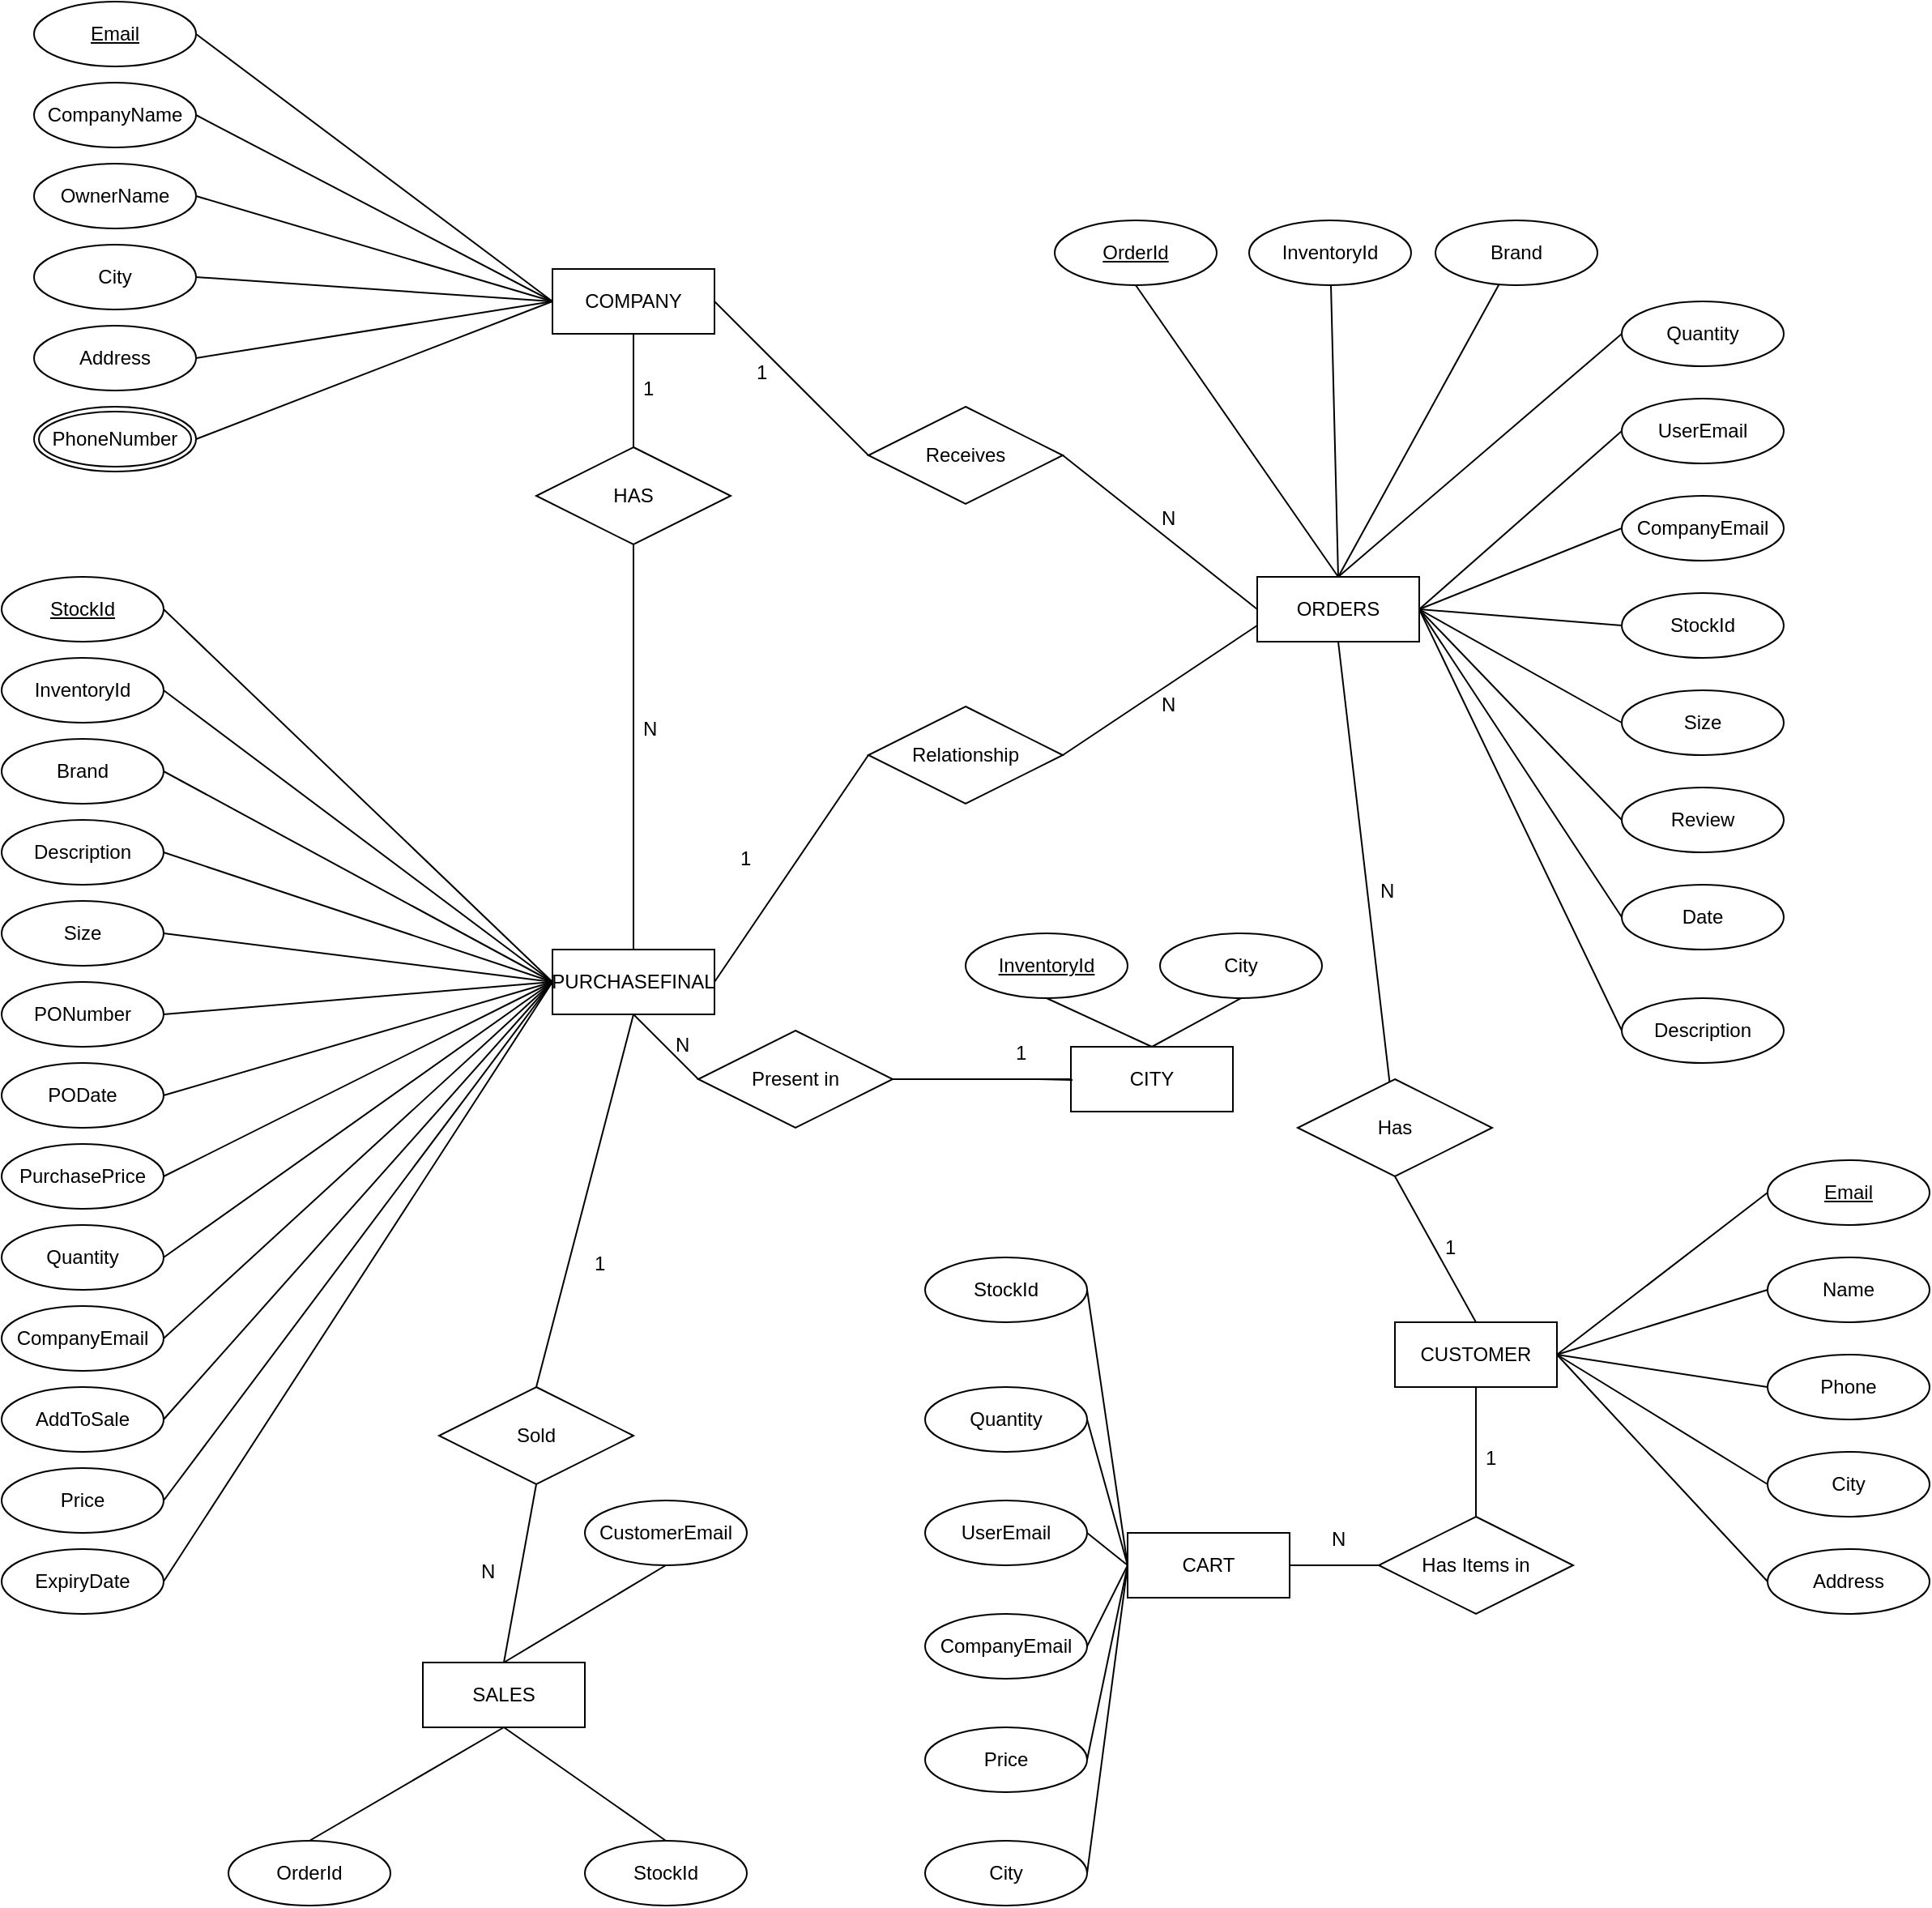 <mxfile version="24.0.4" type="device">
  <diagram name="Page-1" id="ryp8BflY-w7MsqytEIaU">
    <mxGraphModel dx="2350" dy="1896" grid="1" gridSize="10" guides="1" tooltips="1" connect="1" arrows="1" fold="1" page="1" pageScale="1" pageWidth="850" pageHeight="1100" math="0" shadow="0">
      <root>
        <mxCell id="0" />
        <mxCell id="1" parent="0" />
        <mxCell id="MZ6HeKEHGnEuSniUIxTN-181" style="rounded=0;orthogonalLoop=1;jettySize=auto;html=1;exitX=0;exitY=0.5;exitDx=0;exitDy=0;entryX=1;entryY=0.5;entryDx=0;entryDy=0;endArrow=none;endFill=0;" edge="1" parent="1" source="MZ6HeKEHGnEuSniUIxTN-9" target="MZ6HeKEHGnEuSniUIxTN-175">
          <mxGeometry relative="1" as="geometry" />
        </mxCell>
        <mxCell id="MZ6HeKEHGnEuSniUIxTN-182" style="rounded=0;orthogonalLoop=1;jettySize=auto;html=1;exitX=0;exitY=0.5;exitDx=0;exitDy=0;entryX=1;entryY=0.5;entryDx=0;entryDy=0;endArrow=none;endFill=0;" edge="1" parent="1" source="MZ6HeKEHGnEuSniUIxTN-9" target="MZ6HeKEHGnEuSniUIxTN-180">
          <mxGeometry relative="1" as="geometry" />
        </mxCell>
        <mxCell id="MZ6HeKEHGnEuSniUIxTN-183" style="rounded=0;orthogonalLoop=1;jettySize=auto;html=1;exitX=0;exitY=0.5;exitDx=0;exitDy=0;entryX=1;entryY=0.5;entryDx=0;entryDy=0;endArrow=none;endFill=0;" edge="1" parent="1" source="MZ6HeKEHGnEuSniUIxTN-9" target="MZ6HeKEHGnEuSniUIxTN-179">
          <mxGeometry relative="1" as="geometry" />
        </mxCell>
        <mxCell id="MZ6HeKEHGnEuSniUIxTN-184" style="rounded=0;orthogonalLoop=1;jettySize=auto;html=1;exitX=0;exitY=0.5;exitDx=0;exitDy=0;entryX=1;entryY=0.5;entryDx=0;entryDy=0;endArrow=none;endFill=0;" edge="1" parent="1" source="MZ6HeKEHGnEuSniUIxTN-9" target="MZ6HeKEHGnEuSniUIxTN-176">
          <mxGeometry relative="1" as="geometry" />
        </mxCell>
        <mxCell id="MZ6HeKEHGnEuSniUIxTN-185" style="rounded=0;orthogonalLoop=1;jettySize=auto;html=1;exitX=0;exitY=0.5;exitDx=0;exitDy=0;entryX=1;entryY=0.5;entryDx=0;entryDy=0;endArrow=none;endFill=0;" edge="1" parent="1" source="MZ6HeKEHGnEuSniUIxTN-9" target="MZ6HeKEHGnEuSniUIxTN-178">
          <mxGeometry relative="1" as="geometry" />
        </mxCell>
        <mxCell id="MZ6HeKEHGnEuSniUIxTN-186" style="rounded=0;orthogonalLoop=1;jettySize=auto;html=1;exitX=0;exitY=0.5;exitDx=0;exitDy=0;entryX=1;entryY=0.5;entryDx=0;entryDy=0;endArrow=none;endFill=0;" edge="1" parent="1" source="MZ6HeKEHGnEuSniUIxTN-9" target="MZ6HeKEHGnEuSniUIxTN-177">
          <mxGeometry relative="1" as="geometry" />
        </mxCell>
        <mxCell id="MZ6HeKEHGnEuSniUIxTN-9" value="CART" style="whiteSpace=wrap;html=1;align=center;" vertex="1" parent="1">
          <mxGeometry x="465" y="630" width="100" height="40" as="geometry" />
        </mxCell>
        <mxCell id="MZ6HeKEHGnEuSniUIxTN-93" style="rounded=0;orthogonalLoop=1;jettySize=auto;html=1;exitX=0.5;exitY=0;exitDx=0;exitDy=0;endArrow=none;endFill=0;" edge="1" parent="1" source="MZ6HeKEHGnEuSniUIxTN-10" target="MZ6HeKEHGnEuSniUIxTN-89">
          <mxGeometry relative="1" as="geometry" />
        </mxCell>
        <mxCell id="MZ6HeKEHGnEuSniUIxTN-94" style="rounded=0;orthogonalLoop=1;jettySize=auto;html=1;exitX=0.5;exitY=0;exitDx=0;exitDy=0;entryX=0;entryY=0.5;entryDx=0;entryDy=0;endArrow=none;endFill=0;" edge="1" parent="1" source="MZ6HeKEHGnEuSniUIxTN-10" target="MZ6HeKEHGnEuSniUIxTN-82">
          <mxGeometry relative="1" as="geometry" />
        </mxCell>
        <mxCell id="MZ6HeKEHGnEuSniUIxTN-96" style="rounded=0;orthogonalLoop=1;jettySize=auto;html=1;exitX=1;exitY=0.5;exitDx=0;exitDy=0;entryX=0;entryY=0.5;entryDx=0;entryDy=0;endArrow=none;endFill=0;" edge="1" parent="1" source="MZ6HeKEHGnEuSniUIxTN-10" target="MZ6HeKEHGnEuSniUIxTN-88">
          <mxGeometry relative="1" as="geometry" />
        </mxCell>
        <mxCell id="MZ6HeKEHGnEuSniUIxTN-97" style="rounded=0;orthogonalLoop=1;jettySize=auto;html=1;exitX=1;exitY=0.5;exitDx=0;exitDy=0;entryX=0;entryY=0.5;entryDx=0;entryDy=0;endArrow=none;endFill=0;" edge="1" parent="1" source="MZ6HeKEHGnEuSniUIxTN-10" target="MZ6HeKEHGnEuSniUIxTN-81">
          <mxGeometry relative="1" as="geometry" />
        </mxCell>
        <mxCell id="MZ6HeKEHGnEuSniUIxTN-98" style="rounded=0;orthogonalLoop=1;jettySize=auto;html=1;exitX=1;exitY=0.5;exitDx=0;exitDy=0;entryX=0;entryY=0.5;entryDx=0;entryDy=0;endArrow=none;endFill=0;" edge="1" parent="1" source="MZ6HeKEHGnEuSniUIxTN-10" target="MZ6HeKEHGnEuSniUIxTN-83">
          <mxGeometry relative="1" as="geometry" />
        </mxCell>
        <mxCell id="MZ6HeKEHGnEuSniUIxTN-99" style="rounded=0;orthogonalLoop=1;jettySize=auto;html=1;exitX=1;exitY=0.5;exitDx=0;exitDy=0;entryX=0;entryY=0.5;entryDx=0;entryDy=0;endArrow=none;endFill=0;" edge="1" parent="1" source="MZ6HeKEHGnEuSniUIxTN-10" target="MZ6HeKEHGnEuSniUIxTN-87">
          <mxGeometry relative="1" as="geometry" />
        </mxCell>
        <mxCell id="MZ6HeKEHGnEuSniUIxTN-100" style="rounded=0;orthogonalLoop=1;jettySize=auto;html=1;exitX=1;exitY=0.5;exitDx=0;exitDy=0;entryX=0;entryY=0.5;entryDx=0;entryDy=0;endArrow=none;endFill=0;" edge="1" parent="1" source="MZ6HeKEHGnEuSniUIxTN-10" target="MZ6HeKEHGnEuSniUIxTN-80">
          <mxGeometry relative="1" as="geometry" />
        </mxCell>
        <mxCell id="MZ6HeKEHGnEuSniUIxTN-101" style="rounded=0;orthogonalLoop=1;jettySize=auto;html=1;exitX=1;exitY=0.5;exitDx=0;exitDy=0;entryX=0;entryY=0.5;entryDx=0;entryDy=0;endArrow=none;endFill=0;" edge="1" parent="1" source="MZ6HeKEHGnEuSniUIxTN-10" target="MZ6HeKEHGnEuSniUIxTN-79">
          <mxGeometry relative="1" as="geometry" />
        </mxCell>
        <mxCell id="MZ6HeKEHGnEuSniUIxTN-102" style="rounded=0;orthogonalLoop=1;jettySize=auto;html=1;exitX=1;exitY=0.5;exitDx=0;exitDy=0;entryX=0;entryY=0.5;entryDx=0;entryDy=0;endArrow=none;endFill=0;" edge="1" parent="1" source="MZ6HeKEHGnEuSniUIxTN-10" target="MZ6HeKEHGnEuSniUIxTN-84">
          <mxGeometry relative="1" as="geometry" />
        </mxCell>
        <mxCell id="MZ6HeKEHGnEuSniUIxTN-118" style="rounded=0;orthogonalLoop=1;jettySize=auto;html=1;exitX=0.5;exitY=1;exitDx=0;exitDy=0;endArrow=none;endFill=0;" edge="1" parent="1" source="MZ6HeKEHGnEuSniUIxTN-10" target="MZ6HeKEHGnEuSniUIxTN-117">
          <mxGeometry relative="1" as="geometry" />
        </mxCell>
        <mxCell id="MZ6HeKEHGnEuSniUIxTN-10" value="ORDERS" style="whiteSpace=wrap;html=1;align=center;" vertex="1" parent="1">
          <mxGeometry x="545" y="40" width="100" height="40" as="geometry" />
        </mxCell>
        <mxCell id="MZ6HeKEHGnEuSniUIxTN-157" style="rounded=0;orthogonalLoop=1;jettySize=auto;html=1;exitX=0.5;exitY=0;exitDx=0;exitDy=0;entryX=0.5;entryY=1;entryDx=0;entryDy=0;endArrow=none;endFill=0;" edge="1" parent="1" source="MZ6HeKEHGnEuSniUIxTN-11" target="MZ6HeKEHGnEuSniUIxTN-146">
          <mxGeometry relative="1" as="geometry" />
        </mxCell>
        <mxCell id="MZ6HeKEHGnEuSniUIxTN-161" style="rounded=0;orthogonalLoop=1;jettySize=auto;html=1;entryX=0.5;entryY=0;entryDx=0;entryDy=0;endArrow=none;endFill=0;exitX=0.5;exitY=1;exitDx=0;exitDy=0;" edge="1" parent="1" source="MZ6HeKEHGnEuSniUIxTN-11" target="MZ6HeKEHGnEuSniUIxTN-139">
          <mxGeometry relative="1" as="geometry">
            <mxPoint x="100" y="750" as="sourcePoint" />
          </mxGeometry>
        </mxCell>
        <mxCell id="MZ6HeKEHGnEuSniUIxTN-166" style="rounded=0;orthogonalLoop=1;jettySize=auto;html=1;exitX=0.5;exitY=1;exitDx=0;exitDy=0;entryX=0.5;entryY=0;entryDx=0;entryDy=0;endArrow=none;endFill=0;" edge="1" parent="1" source="MZ6HeKEHGnEuSniUIxTN-11" target="MZ6HeKEHGnEuSniUIxTN-149">
          <mxGeometry relative="1" as="geometry" />
        </mxCell>
        <mxCell id="MZ6HeKEHGnEuSniUIxTN-11" value="SALES" style="whiteSpace=wrap;html=1;align=center;" vertex="1" parent="1">
          <mxGeometry x="30" y="710" width="100" height="40" as="geometry" />
        </mxCell>
        <mxCell id="MZ6HeKEHGnEuSniUIxTN-53" style="rounded=0;orthogonalLoop=1;jettySize=auto;html=1;exitX=0;exitY=0.5;exitDx=0;exitDy=0;entryX=1;entryY=0.5;entryDx=0;entryDy=0;endArrow=none;endFill=0;" edge="1" parent="1" source="MZ6HeKEHGnEuSniUIxTN-12" target="MZ6HeKEHGnEuSniUIxTN-51">
          <mxGeometry relative="1" as="geometry" />
        </mxCell>
        <mxCell id="MZ6HeKEHGnEuSniUIxTN-54" style="rounded=0;orthogonalLoop=1;jettySize=auto;html=1;exitX=0;exitY=0.5;exitDx=0;exitDy=0;entryX=1;entryY=0.5;entryDx=0;entryDy=0;endArrow=none;endFill=0;" edge="1" parent="1" source="MZ6HeKEHGnEuSniUIxTN-12" target="MZ6HeKEHGnEuSniUIxTN-45">
          <mxGeometry relative="1" as="geometry" />
        </mxCell>
        <mxCell id="MZ6HeKEHGnEuSniUIxTN-55" style="rounded=0;orthogonalLoop=1;jettySize=auto;html=1;exitX=0;exitY=0.5;exitDx=0;exitDy=0;entryX=1;entryY=0.5;entryDx=0;entryDy=0;endArrow=none;endFill=0;" edge="1" parent="1" source="MZ6HeKEHGnEuSniUIxTN-12" target="MZ6HeKEHGnEuSniUIxTN-41">
          <mxGeometry relative="1" as="geometry" />
        </mxCell>
        <mxCell id="MZ6HeKEHGnEuSniUIxTN-56" style="rounded=0;orthogonalLoop=1;jettySize=auto;html=1;exitX=0;exitY=0.5;exitDx=0;exitDy=0;entryX=1;entryY=0.5;entryDx=0;entryDy=0;endArrow=none;endFill=0;" edge="1" parent="1" source="MZ6HeKEHGnEuSniUIxTN-12" target="MZ6HeKEHGnEuSniUIxTN-39">
          <mxGeometry relative="1" as="geometry" />
        </mxCell>
        <mxCell id="MZ6HeKEHGnEuSniUIxTN-57" style="rounded=0;orthogonalLoop=1;jettySize=auto;html=1;exitX=0;exitY=0.5;exitDx=0;exitDy=0;entryX=1;entryY=0.5;entryDx=0;entryDy=0;endArrow=none;endFill=0;" edge="1" parent="1" source="MZ6HeKEHGnEuSniUIxTN-12" target="MZ6HeKEHGnEuSniUIxTN-40">
          <mxGeometry relative="1" as="geometry" />
        </mxCell>
        <mxCell id="MZ6HeKEHGnEuSniUIxTN-58" style="rounded=0;orthogonalLoop=1;jettySize=auto;html=1;exitX=0;exitY=0.5;exitDx=0;exitDy=0;entryX=1;entryY=0.5;entryDx=0;entryDy=0;endArrow=none;endFill=0;" edge="1" parent="1" source="MZ6HeKEHGnEuSniUIxTN-12" target="MZ6HeKEHGnEuSniUIxTN-42">
          <mxGeometry relative="1" as="geometry" />
        </mxCell>
        <mxCell id="MZ6HeKEHGnEuSniUIxTN-59" style="rounded=0;orthogonalLoop=1;jettySize=auto;html=1;exitX=0;exitY=0.5;exitDx=0;exitDy=0;entryX=1;entryY=0.5;entryDx=0;entryDy=0;endArrow=none;endFill=0;" edge="1" parent="1" source="MZ6HeKEHGnEuSniUIxTN-12" target="MZ6HeKEHGnEuSniUIxTN-43">
          <mxGeometry relative="1" as="geometry" />
        </mxCell>
        <mxCell id="MZ6HeKEHGnEuSniUIxTN-60" style="rounded=0;orthogonalLoop=1;jettySize=auto;html=1;exitX=0;exitY=0.5;exitDx=0;exitDy=0;entryX=1;entryY=0.5;entryDx=0;entryDy=0;endArrow=none;endFill=0;" edge="1" parent="1" source="MZ6HeKEHGnEuSniUIxTN-12" target="MZ6HeKEHGnEuSniUIxTN-47">
          <mxGeometry relative="1" as="geometry" />
        </mxCell>
        <mxCell id="MZ6HeKEHGnEuSniUIxTN-61" style="rounded=0;orthogonalLoop=1;jettySize=auto;html=1;exitX=0;exitY=0.5;exitDx=0;exitDy=0;entryX=1;entryY=0.5;entryDx=0;entryDy=0;endArrow=none;endFill=0;" edge="1" parent="1" source="MZ6HeKEHGnEuSniUIxTN-12" target="MZ6HeKEHGnEuSniUIxTN-46">
          <mxGeometry relative="1" as="geometry" />
        </mxCell>
        <mxCell id="MZ6HeKEHGnEuSniUIxTN-62" style="rounded=0;orthogonalLoop=1;jettySize=auto;html=1;exitX=0;exitY=0.5;exitDx=0;exitDy=0;entryX=1;entryY=0.5;entryDx=0;entryDy=0;endArrow=none;endFill=0;" edge="1" parent="1" source="MZ6HeKEHGnEuSniUIxTN-12" target="MZ6HeKEHGnEuSniUIxTN-44">
          <mxGeometry relative="1" as="geometry" />
        </mxCell>
        <mxCell id="MZ6HeKEHGnEuSniUIxTN-63" style="rounded=0;orthogonalLoop=1;jettySize=auto;html=1;exitX=0;exitY=0.5;exitDx=0;exitDy=0;entryX=1;entryY=0.5;entryDx=0;entryDy=0;endArrow=none;endFill=0;" edge="1" parent="1" source="MZ6HeKEHGnEuSniUIxTN-12" target="MZ6HeKEHGnEuSniUIxTN-49">
          <mxGeometry relative="1" as="geometry" />
        </mxCell>
        <mxCell id="MZ6HeKEHGnEuSniUIxTN-64" style="rounded=0;orthogonalLoop=1;jettySize=auto;html=1;exitX=0;exitY=0.5;exitDx=0;exitDy=0;entryX=1;entryY=0.5;entryDx=0;entryDy=0;endArrow=none;endFill=0;" edge="1" parent="1" source="MZ6HeKEHGnEuSniUIxTN-12" target="MZ6HeKEHGnEuSniUIxTN-48">
          <mxGeometry relative="1" as="geometry" />
        </mxCell>
        <mxCell id="MZ6HeKEHGnEuSniUIxTN-75" style="rounded=0;orthogonalLoop=1;jettySize=auto;html=1;exitX=1;exitY=0.5;exitDx=0;exitDy=0;entryX=0;entryY=0.5;entryDx=0;entryDy=0;endArrow=none;endFill=0;" edge="1" parent="1" source="MZ6HeKEHGnEuSniUIxTN-12" target="MZ6HeKEHGnEuSniUIxTN-74">
          <mxGeometry relative="1" as="geometry">
            <mxPoint x="245" y="150.0" as="targetPoint" />
          </mxGeometry>
        </mxCell>
        <mxCell id="MZ6HeKEHGnEuSniUIxTN-112" style="rounded=0;orthogonalLoop=1;jettySize=auto;html=1;exitX=0.5;exitY=1;exitDx=0;exitDy=0;entryX=0;entryY=0.5;entryDx=0;entryDy=0;endArrow=none;endFill=0;" edge="1" parent="1" source="MZ6HeKEHGnEuSniUIxTN-12" target="MZ6HeKEHGnEuSniUIxTN-111">
          <mxGeometry relative="1" as="geometry" />
        </mxCell>
        <mxCell id="MZ6HeKEHGnEuSniUIxTN-136" style="rounded=0;orthogonalLoop=1;jettySize=auto;html=1;exitX=0.5;exitY=1;exitDx=0;exitDy=0;entryX=0.5;entryY=0;entryDx=0;entryDy=0;endArrow=none;endFill=0;" edge="1" parent="1" source="MZ6HeKEHGnEuSniUIxTN-12">
          <mxGeometry relative="1" as="geometry">
            <mxPoint x="100" y="540" as="targetPoint" />
          </mxGeometry>
        </mxCell>
        <mxCell id="MZ6HeKEHGnEuSniUIxTN-12" value="PURCHASEFINAL" style="whiteSpace=wrap;html=1;align=center;" vertex="1" parent="1">
          <mxGeometry x="110" y="270" width="100" height="40" as="geometry" />
        </mxCell>
        <mxCell id="MZ6HeKEHGnEuSniUIxTN-109" style="rounded=0;orthogonalLoop=1;jettySize=auto;html=1;exitX=0.5;exitY=0;exitDx=0;exitDy=0;entryX=0.5;entryY=1;entryDx=0;entryDy=0;endArrow=none;endFill=0;" edge="1" parent="1" source="MZ6HeKEHGnEuSniUIxTN-13" target="MZ6HeKEHGnEuSniUIxTN-107">
          <mxGeometry relative="1" as="geometry" />
        </mxCell>
        <mxCell id="MZ6HeKEHGnEuSniUIxTN-110" style="rounded=0;orthogonalLoop=1;jettySize=auto;html=1;exitX=0.5;exitY=0;exitDx=0;exitDy=0;entryX=0.5;entryY=1;entryDx=0;entryDy=0;endArrow=none;endFill=0;" edge="1" parent="1" source="MZ6HeKEHGnEuSniUIxTN-13" target="MZ6HeKEHGnEuSniUIxTN-108">
          <mxGeometry relative="1" as="geometry" />
        </mxCell>
        <mxCell id="MZ6HeKEHGnEuSniUIxTN-114" value="" style="edgeStyle=orthogonalEdgeStyle;rounded=0;orthogonalLoop=1;jettySize=auto;html=1;endArrow=none;endFill=0;" edge="1" parent="1" source="MZ6HeKEHGnEuSniUIxTN-13" target="MZ6HeKEHGnEuSniUIxTN-111">
          <mxGeometry relative="1" as="geometry" />
        </mxCell>
        <mxCell id="MZ6HeKEHGnEuSniUIxTN-13" value="CITY" style="whiteSpace=wrap;html=1;align=center;" vertex="1" parent="1">
          <mxGeometry x="430" y="330" width="100" height="40" as="geometry" />
        </mxCell>
        <mxCell id="MZ6HeKEHGnEuSniUIxTN-125" style="rounded=0;orthogonalLoop=1;jettySize=auto;html=1;exitX=1;exitY=0.5;exitDx=0;exitDy=0;entryX=0;entryY=0.5;entryDx=0;entryDy=0;endArrow=none;endFill=0;" edge="1" parent="1" source="MZ6HeKEHGnEuSniUIxTN-14" target="MZ6HeKEHGnEuSniUIxTN-120">
          <mxGeometry relative="1" as="geometry" />
        </mxCell>
        <mxCell id="MZ6HeKEHGnEuSniUIxTN-126" style="rounded=0;orthogonalLoop=1;jettySize=auto;html=1;exitX=1;exitY=0.5;exitDx=0;exitDy=0;entryX=0;entryY=0.5;entryDx=0;entryDy=0;endArrow=none;endFill=0;" edge="1" parent="1" source="MZ6HeKEHGnEuSniUIxTN-14" target="MZ6HeKEHGnEuSniUIxTN-121">
          <mxGeometry relative="1" as="geometry" />
        </mxCell>
        <mxCell id="MZ6HeKEHGnEuSniUIxTN-127" style="rounded=0;orthogonalLoop=1;jettySize=auto;html=1;exitX=1;exitY=0.5;exitDx=0;exitDy=0;entryX=0;entryY=0.5;entryDx=0;entryDy=0;endArrow=none;endFill=0;" edge="1" parent="1" source="MZ6HeKEHGnEuSniUIxTN-14" target="MZ6HeKEHGnEuSniUIxTN-122">
          <mxGeometry relative="1" as="geometry" />
        </mxCell>
        <mxCell id="MZ6HeKEHGnEuSniUIxTN-128" style="rounded=0;orthogonalLoop=1;jettySize=auto;html=1;exitX=1;exitY=0.5;exitDx=0;exitDy=0;entryX=0;entryY=0.5;entryDx=0;entryDy=0;endArrow=none;endFill=0;" edge="1" parent="1" source="MZ6HeKEHGnEuSniUIxTN-14" target="MZ6HeKEHGnEuSniUIxTN-123">
          <mxGeometry relative="1" as="geometry" />
        </mxCell>
        <mxCell id="MZ6HeKEHGnEuSniUIxTN-129" style="rounded=0;orthogonalLoop=1;jettySize=auto;html=1;exitX=1;exitY=0.5;exitDx=0;exitDy=0;entryX=0;entryY=0.5;entryDx=0;entryDy=0;endArrow=none;endFill=0;" edge="1" parent="1" source="MZ6HeKEHGnEuSniUIxTN-14" target="MZ6HeKEHGnEuSniUIxTN-124">
          <mxGeometry relative="1" as="geometry" />
        </mxCell>
        <mxCell id="MZ6HeKEHGnEuSniUIxTN-133" style="rounded=0;orthogonalLoop=1;jettySize=auto;html=1;exitX=0.5;exitY=1;exitDx=0;exitDy=0;entryX=0.5;entryY=0;entryDx=0;entryDy=0;endArrow=none;endFill=0;" edge="1" parent="1" source="MZ6HeKEHGnEuSniUIxTN-14" target="MZ6HeKEHGnEuSniUIxTN-132">
          <mxGeometry relative="1" as="geometry" />
        </mxCell>
        <mxCell id="MZ6HeKEHGnEuSniUIxTN-14" value="CUSTOMER" style="whiteSpace=wrap;html=1;align=center;" vertex="1" parent="1">
          <mxGeometry x="630" y="500" width="100" height="40" as="geometry" />
        </mxCell>
        <mxCell id="MZ6HeKEHGnEuSniUIxTN-25" style="rounded=0;orthogonalLoop=1;jettySize=auto;html=1;exitX=0;exitY=0.5;exitDx=0;exitDy=0;entryX=1;entryY=0.5;entryDx=0;entryDy=0;endArrow=none;endFill=0;" edge="1" parent="1" source="MZ6HeKEHGnEuSniUIxTN-15" target="MZ6HeKEHGnEuSniUIxTN-21">
          <mxGeometry relative="1" as="geometry" />
        </mxCell>
        <mxCell id="MZ6HeKEHGnEuSniUIxTN-26" style="rounded=0;orthogonalLoop=1;jettySize=auto;html=1;exitX=0;exitY=0.5;exitDx=0;exitDy=0;entryX=1;entryY=0.5;entryDx=0;entryDy=0;endArrow=none;endFill=0;" edge="1" parent="1" source="MZ6HeKEHGnEuSniUIxTN-15" target="MZ6HeKEHGnEuSniUIxTN-20">
          <mxGeometry relative="1" as="geometry" />
        </mxCell>
        <mxCell id="MZ6HeKEHGnEuSniUIxTN-27" style="rounded=0;orthogonalLoop=1;jettySize=auto;html=1;exitX=0;exitY=0.5;exitDx=0;exitDy=0;entryX=1;entryY=0.5;entryDx=0;entryDy=0;endArrow=none;endFill=0;" edge="1" parent="1" source="MZ6HeKEHGnEuSniUIxTN-15" target="MZ6HeKEHGnEuSniUIxTN-17">
          <mxGeometry relative="1" as="geometry" />
        </mxCell>
        <mxCell id="MZ6HeKEHGnEuSniUIxTN-28" style="rounded=0;orthogonalLoop=1;jettySize=auto;html=1;exitX=0;exitY=0.5;exitDx=0;exitDy=0;entryX=1;entryY=0.5;entryDx=0;entryDy=0;endArrow=none;endFill=0;" edge="1" parent="1" source="MZ6HeKEHGnEuSniUIxTN-15" target="MZ6HeKEHGnEuSniUIxTN-16">
          <mxGeometry relative="1" as="geometry" />
        </mxCell>
        <mxCell id="MZ6HeKEHGnEuSniUIxTN-29" style="rounded=0;orthogonalLoop=1;jettySize=auto;html=1;exitX=0;exitY=0.5;exitDx=0;exitDy=0;entryX=1;entryY=0.5;entryDx=0;entryDy=0;endArrow=none;endFill=0;" edge="1" parent="1" source="MZ6HeKEHGnEuSniUIxTN-15" target="MZ6HeKEHGnEuSniUIxTN-18">
          <mxGeometry relative="1" as="geometry" />
        </mxCell>
        <mxCell id="MZ6HeKEHGnEuSniUIxTN-30" style="rounded=0;orthogonalLoop=1;jettySize=auto;html=1;exitX=0;exitY=0.5;exitDx=0;exitDy=0;entryX=1;entryY=0.5;entryDx=0;entryDy=0;endArrow=none;endFill=0;" edge="1" parent="1" source="MZ6HeKEHGnEuSniUIxTN-15" target="MZ6HeKEHGnEuSniUIxTN-23">
          <mxGeometry relative="1" as="geometry" />
        </mxCell>
        <mxCell id="MZ6HeKEHGnEuSniUIxTN-33" style="edgeStyle=orthogonalEdgeStyle;rounded=0;orthogonalLoop=1;jettySize=auto;html=1;exitX=0.5;exitY=1;exitDx=0;exitDy=0;entryX=0.5;entryY=0;entryDx=0;entryDy=0;endArrow=none;endFill=0;" edge="1" parent="1" source="MZ6HeKEHGnEuSniUIxTN-15" target="MZ6HeKEHGnEuSniUIxTN-31">
          <mxGeometry relative="1" as="geometry" />
        </mxCell>
        <mxCell id="MZ6HeKEHGnEuSniUIxTN-66" style="rounded=0;orthogonalLoop=1;jettySize=auto;html=1;exitX=1;exitY=0.5;exitDx=0;exitDy=0;entryX=0;entryY=0.5;entryDx=0;entryDy=0;endArrow=none;endFill=0;" edge="1" parent="1" source="MZ6HeKEHGnEuSniUIxTN-15" target="MZ6HeKEHGnEuSniUIxTN-65">
          <mxGeometry relative="1" as="geometry">
            <mxPoint x="245" y="-35.0" as="targetPoint" />
          </mxGeometry>
        </mxCell>
        <mxCell id="MZ6HeKEHGnEuSniUIxTN-15" value="COMPANY" style="whiteSpace=wrap;html=1;align=center;" vertex="1" parent="1">
          <mxGeometry x="110" y="-150" width="100" height="40" as="geometry" />
        </mxCell>
        <mxCell id="MZ6HeKEHGnEuSniUIxTN-16" value="City" style="ellipse;whiteSpace=wrap;html=1;align=center;" vertex="1" parent="1">
          <mxGeometry x="-210" y="-165" width="100" height="40" as="geometry" />
        </mxCell>
        <mxCell id="MZ6HeKEHGnEuSniUIxTN-17" value="OwnerName" style="ellipse;whiteSpace=wrap;html=1;align=center;" vertex="1" parent="1">
          <mxGeometry x="-210" y="-215" width="100" height="40" as="geometry" />
        </mxCell>
        <mxCell id="MZ6HeKEHGnEuSniUIxTN-18" value="Address" style="ellipse;whiteSpace=wrap;html=1;align=center;" vertex="1" parent="1">
          <mxGeometry x="-210" y="-115" width="100" height="40" as="geometry" />
        </mxCell>
        <mxCell id="MZ6HeKEHGnEuSniUIxTN-20" value="CompanyName" style="ellipse;whiteSpace=wrap;html=1;align=center;" vertex="1" parent="1">
          <mxGeometry x="-210" y="-265" width="100" height="40" as="geometry" />
        </mxCell>
        <mxCell id="MZ6HeKEHGnEuSniUIxTN-21" value="&lt;u&gt;Email&lt;/u&gt;" style="ellipse;whiteSpace=wrap;html=1;align=center;" vertex="1" parent="1">
          <mxGeometry x="-210" y="-315" width="100" height="40" as="geometry" />
        </mxCell>
        <mxCell id="MZ6HeKEHGnEuSniUIxTN-23" value="PhoneNumber" style="ellipse;shape=doubleEllipse;margin=3;whiteSpace=wrap;html=1;align=center;" vertex="1" parent="1">
          <mxGeometry x="-210" y="-65" width="100" height="40" as="geometry" />
        </mxCell>
        <mxCell id="MZ6HeKEHGnEuSniUIxTN-35" style="edgeStyle=orthogonalEdgeStyle;rounded=0;orthogonalLoop=1;jettySize=auto;html=1;exitX=0.5;exitY=1;exitDx=0;exitDy=0;endArrow=none;endFill=0;" edge="1" parent="1" source="MZ6HeKEHGnEuSniUIxTN-31" target="MZ6HeKEHGnEuSniUIxTN-12">
          <mxGeometry relative="1" as="geometry" />
        </mxCell>
        <mxCell id="MZ6HeKEHGnEuSniUIxTN-31" value="HAS" style="shape=rhombus;perimeter=rhombusPerimeter;whiteSpace=wrap;html=1;align=center;" vertex="1" parent="1">
          <mxGeometry x="100" y="-40" width="120" height="60" as="geometry" />
        </mxCell>
        <mxCell id="MZ6HeKEHGnEuSniUIxTN-36" value="1" style="text;strokeColor=none;fillColor=none;spacingLeft=4;spacingRight=4;overflow=hidden;rotatable=0;points=[[0,0.5],[1,0.5]];portConstraint=eastwest;fontSize=12;whiteSpace=wrap;html=1;" vertex="1" parent="1">
          <mxGeometry x="160" y="-90" width="40" height="30" as="geometry" />
        </mxCell>
        <mxCell id="MZ6HeKEHGnEuSniUIxTN-37" value="N" style="text;strokeColor=none;fillColor=none;spacingLeft=4;spacingRight=4;overflow=hidden;rotatable=0;points=[[0,0.5],[1,0.5]];portConstraint=eastwest;fontSize=12;whiteSpace=wrap;html=1;" vertex="1" parent="1">
          <mxGeometry x="160" y="120" width="40" height="30" as="geometry" />
        </mxCell>
        <mxCell id="MZ6HeKEHGnEuSniUIxTN-39" value="Size" style="ellipse;whiteSpace=wrap;html=1;align=center;" vertex="1" parent="1">
          <mxGeometry x="-230" y="240" width="100" height="40" as="geometry" />
        </mxCell>
        <mxCell id="MZ6HeKEHGnEuSniUIxTN-40" value="PONumber" style="ellipse;whiteSpace=wrap;html=1;align=center;" vertex="1" parent="1">
          <mxGeometry x="-230" y="290" width="100" height="40" as="geometry" />
        </mxCell>
        <mxCell id="MZ6HeKEHGnEuSniUIxTN-41" value="Description" style="ellipse;whiteSpace=wrap;html=1;align=center;" vertex="1" parent="1">
          <mxGeometry x="-230" y="190" width="100" height="40" as="geometry" />
        </mxCell>
        <mxCell id="MZ6HeKEHGnEuSniUIxTN-42" value="PODate" style="ellipse;whiteSpace=wrap;html=1;align=center;" vertex="1" parent="1">
          <mxGeometry x="-230" y="340" width="100" height="40" as="geometry" />
        </mxCell>
        <mxCell id="MZ6HeKEHGnEuSniUIxTN-43" value="PurchasePrice" style="ellipse;whiteSpace=wrap;html=1;align=center;" vertex="1" parent="1">
          <mxGeometry x="-230" y="390" width="100" height="40" as="geometry" />
        </mxCell>
        <mxCell id="MZ6HeKEHGnEuSniUIxTN-44" value="AddToSale" style="ellipse;whiteSpace=wrap;html=1;align=center;" vertex="1" parent="1">
          <mxGeometry x="-230" y="540" width="100" height="40" as="geometry" />
        </mxCell>
        <mxCell id="MZ6HeKEHGnEuSniUIxTN-45" value="Brand" style="ellipse;whiteSpace=wrap;html=1;align=center;" vertex="1" parent="1">
          <mxGeometry x="-230" y="140" width="100" height="40" as="geometry" />
        </mxCell>
        <mxCell id="MZ6HeKEHGnEuSniUIxTN-46" value="CompanyEmail" style="ellipse;whiteSpace=wrap;html=1;align=center;" vertex="1" parent="1">
          <mxGeometry x="-230" y="490" width="100" height="40" as="geometry" />
        </mxCell>
        <mxCell id="MZ6HeKEHGnEuSniUIxTN-47" value="Quantity" style="ellipse;whiteSpace=wrap;html=1;align=center;" vertex="1" parent="1">
          <mxGeometry x="-230" y="440" width="100" height="40" as="geometry" />
        </mxCell>
        <mxCell id="MZ6HeKEHGnEuSniUIxTN-48" value="ExpiryDate" style="ellipse;whiteSpace=wrap;html=1;align=center;" vertex="1" parent="1">
          <mxGeometry x="-230" y="640" width="100" height="40" as="geometry" />
        </mxCell>
        <mxCell id="MZ6HeKEHGnEuSniUIxTN-49" value="Price" style="ellipse;whiteSpace=wrap;html=1;align=center;" vertex="1" parent="1">
          <mxGeometry x="-230" y="590" width="100" height="40" as="geometry" />
        </mxCell>
        <mxCell id="MZ6HeKEHGnEuSniUIxTN-50" value="&lt;u&gt;StockId&lt;/u&gt;" style="ellipse;whiteSpace=wrap;html=1;align=center;" vertex="1" parent="1">
          <mxGeometry x="-230" y="40" width="100" height="40" as="geometry" />
        </mxCell>
        <mxCell id="MZ6HeKEHGnEuSniUIxTN-51" value="InventoryId" style="ellipse;whiteSpace=wrap;html=1;align=center;" vertex="1" parent="1">
          <mxGeometry x="-230" y="90" width="100" height="40" as="geometry" />
        </mxCell>
        <mxCell id="MZ6HeKEHGnEuSniUIxTN-52" style="rounded=0;orthogonalLoop=1;jettySize=auto;html=1;exitX=0;exitY=0.5;exitDx=0;exitDy=0;entryX=1;entryY=0.5;entryDx=0;entryDy=0;endArrow=none;endFill=0;" edge="1" parent="1" source="MZ6HeKEHGnEuSniUIxTN-12" target="MZ6HeKEHGnEuSniUIxTN-50">
          <mxGeometry relative="1" as="geometry" />
        </mxCell>
        <mxCell id="MZ6HeKEHGnEuSniUIxTN-67" style="rounded=0;orthogonalLoop=1;jettySize=auto;html=1;exitX=1;exitY=0.5;exitDx=0;exitDy=0;entryX=0;entryY=0.5;entryDx=0;entryDy=0;endArrow=none;endFill=0;" edge="1" parent="1" source="MZ6HeKEHGnEuSniUIxTN-65" target="MZ6HeKEHGnEuSniUIxTN-10">
          <mxGeometry relative="1" as="geometry">
            <mxPoint x="500" y="-25" as="sourcePoint" />
          </mxGeometry>
        </mxCell>
        <mxCell id="MZ6HeKEHGnEuSniUIxTN-65" value="Receives" style="shape=rhombus;perimeter=rhombusPerimeter;whiteSpace=wrap;html=1;align=center;rotation=0;" vertex="1" parent="1">
          <mxGeometry x="305" y="-65" width="120" height="60" as="geometry" />
        </mxCell>
        <mxCell id="MZ6HeKEHGnEuSniUIxTN-68" value="1" style="text;strokeColor=none;fillColor=none;spacingLeft=4;spacingRight=4;overflow=hidden;rotatable=0;points=[[0,0.5],[1,0.5]];portConstraint=eastwest;fontSize=12;whiteSpace=wrap;html=1;" vertex="1" parent="1">
          <mxGeometry x="230" y="-100" width="40" height="30" as="geometry" />
        </mxCell>
        <mxCell id="MZ6HeKEHGnEuSniUIxTN-70" value="N" style="text;strokeColor=none;fillColor=none;spacingLeft=4;spacingRight=4;overflow=hidden;rotatable=0;points=[[0,0.5],[1,0.5]];portConstraint=eastwest;fontSize=12;whiteSpace=wrap;html=1;" vertex="1" parent="1">
          <mxGeometry x="480" y="-10" width="40" height="30" as="geometry" />
        </mxCell>
        <mxCell id="MZ6HeKEHGnEuSniUIxTN-76" style="rounded=0;orthogonalLoop=1;jettySize=auto;html=1;entryX=0;entryY=0.75;entryDx=0;entryDy=0;endArrow=none;endFill=0;exitX=1;exitY=0.5;exitDx=0;exitDy=0;" edge="1" parent="1" source="MZ6HeKEHGnEuSniUIxTN-74" target="MZ6HeKEHGnEuSniUIxTN-10">
          <mxGeometry relative="1" as="geometry">
            <mxPoint x="430" y="150" as="sourcePoint" />
          </mxGeometry>
        </mxCell>
        <mxCell id="MZ6HeKEHGnEuSniUIxTN-74" value="Relationship" style="shape=rhombus;perimeter=rhombusPerimeter;whiteSpace=wrap;html=1;align=center;" vertex="1" parent="1">
          <mxGeometry x="305" y="120" width="120" height="60" as="geometry" />
        </mxCell>
        <mxCell id="MZ6HeKEHGnEuSniUIxTN-77" value="1" style="text;strokeColor=none;fillColor=none;spacingLeft=4;spacingRight=4;overflow=hidden;rotatable=0;points=[[0,0.5],[1,0.5]];portConstraint=eastwest;fontSize=12;whiteSpace=wrap;html=1;" vertex="1" parent="1">
          <mxGeometry x="220" y="200" width="40" height="30" as="geometry" />
        </mxCell>
        <mxCell id="MZ6HeKEHGnEuSniUIxTN-78" value="N" style="text;strokeColor=none;fillColor=none;spacingLeft=4;spacingRight=4;overflow=hidden;rotatable=0;points=[[0,0.5],[1,0.5]];portConstraint=eastwest;fontSize=12;whiteSpace=wrap;html=1;" vertex="1" parent="1">
          <mxGeometry x="480" y="105" width="40" height="30" as="geometry" />
        </mxCell>
        <mxCell id="MZ6HeKEHGnEuSniUIxTN-79" value="Date" style="ellipse;whiteSpace=wrap;html=1;align=center;" vertex="1" parent="1">
          <mxGeometry x="770" y="230" width="100" height="40" as="geometry" />
        </mxCell>
        <mxCell id="MZ6HeKEHGnEuSniUIxTN-80" value="Review" style="ellipse;whiteSpace=wrap;html=1;align=center;" vertex="1" parent="1">
          <mxGeometry x="770" y="170" width="100" height="40" as="geometry" />
        </mxCell>
        <mxCell id="MZ6HeKEHGnEuSniUIxTN-81" value="CompanyEmail" style="ellipse;whiteSpace=wrap;html=1;align=center;" vertex="1" parent="1">
          <mxGeometry x="770" y="-10" width="100" height="40" as="geometry" />
        </mxCell>
        <mxCell id="MZ6HeKEHGnEuSniUIxTN-82" value="Quantity" style="ellipse;whiteSpace=wrap;html=1;align=center;" vertex="1" parent="1">
          <mxGeometry x="770" y="-130" width="100" height="40" as="geometry" />
        </mxCell>
        <mxCell id="MZ6HeKEHGnEuSniUIxTN-83" value="StockId" style="ellipse;whiteSpace=wrap;html=1;align=center;" vertex="1" parent="1">
          <mxGeometry x="770" y="50" width="100" height="40" as="geometry" />
        </mxCell>
        <mxCell id="MZ6HeKEHGnEuSniUIxTN-84" value="Description" style="ellipse;whiteSpace=wrap;html=1;align=center;" vertex="1" parent="1">
          <mxGeometry x="770" y="300" width="100" height="40" as="geometry" />
        </mxCell>
        <mxCell id="MZ6HeKEHGnEuSniUIxTN-86" value="&lt;u&gt;OrderId&lt;/u&gt;" style="ellipse;whiteSpace=wrap;html=1;align=center;" vertex="1" parent="1">
          <mxGeometry x="420" y="-180" width="100" height="40" as="geometry" />
        </mxCell>
        <mxCell id="MZ6HeKEHGnEuSniUIxTN-87" value="Size" style="ellipse;whiteSpace=wrap;html=1;align=center;" vertex="1" parent="1">
          <mxGeometry x="770" y="110" width="100" height="40" as="geometry" />
        </mxCell>
        <mxCell id="MZ6HeKEHGnEuSniUIxTN-88" value="UserEmail" style="ellipse;whiteSpace=wrap;html=1;align=center;" vertex="1" parent="1">
          <mxGeometry x="770" y="-70" width="100" height="40" as="geometry" />
        </mxCell>
        <mxCell id="MZ6HeKEHGnEuSniUIxTN-89" value="Brand" style="ellipse;whiteSpace=wrap;html=1;align=center;" vertex="1" parent="1">
          <mxGeometry x="655" y="-180" width="100" height="40" as="geometry" />
        </mxCell>
        <mxCell id="MZ6HeKEHGnEuSniUIxTN-90" value="InventoryId" style="ellipse;whiteSpace=wrap;html=1;align=center;" vertex="1" parent="1">
          <mxGeometry x="540" y="-180" width="100" height="40" as="geometry" />
        </mxCell>
        <mxCell id="MZ6HeKEHGnEuSniUIxTN-91" style="rounded=0;orthogonalLoop=1;jettySize=auto;html=1;exitX=0.5;exitY=0;exitDx=0;exitDy=0;entryX=0.5;entryY=1;entryDx=0;entryDy=0;endArrow=none;endFill=0;" edge="1" parent="1" source="MZ6HeKEHGnEuSniUIxTN-10" target="MZ6HeKEHGnEuSniUIxTN-86">
          <mxGeometry relative="1" as="geometry" />
        </mxCell>
        <mxCell id="MZ6HeKEHGnEuSniUIxTN-92" style="rounded=0;orthogonalLoop=1;jettySize=auto;html=1;exitX=0.5;exitY=0;exitDx=0;exitDy=0;endArrow=none;endFill=0;" edge="1" parent="1" source="MZ6HeKEHGnEuSniUIxTN-10" target="MZ6HeKEHGnEuSniUIxTN-90">
          <mxGeometry relative="1" as="geometry" />
        </mxCell>
        <mxCell id="MZ6HeKEHGnEuSniUIxTN-107" value="&lt;u&gt;InventoryId&lt;/u&gt;" style="ellipse;whiteSpace=wrap;html=1;align=center;" vertex="1" parent="1">
          <mxGeometry x="365" y="260" width="100" height="40" as="geometry" />
        </mxCell>
        <mxCell id="MZ6HeKEHGnEuSniUIxTN-108" value="City" style="ellipse;whiteSpace=wrap;html=1;align=center;" vertex="1" parent="1">
          <mxGeometry x="485" y="260" width="100" height="40" as="geometry" />
        </mxCell>
        <mxCell id="MZ6HeKEHGnEuSniUIxTN-113" style="edgeStyle=orthogonalEdgeStyle;rounded=0;orthogonalLoop=1;jettySize=auto;html=1;exitX=1;exitY=0.5;exitDx=0;exitDy=0;endArrow=none;endFill=0;" edge="1" parent="1" target="MZ6HeKEHGnEuSniUIxTN-13">
          <mxGeometry relative="1" as="geometry">
            <mxPoint x="410.0" y="350" as="sourcePoint" />
          </mxGeometry>
        </mxCell>
        <mxCell id="MZ6HeKEHGnEuSniUIxTN-111" value="Present in" style="shape=rhombus;perimeter=rhombusPerimeter;whiteSpace=wrap;html=1;align=center;" vertex="1" parent="1">
          <mxGeometry x="200" y="320" width="120" height="60" as="geometry" />
        </mxCell>
        <mxCell id="MZ6HeKEHGnEuSniUIxTN-115" value="1" style="text;strokeColor=none;fillColor=none;spacingLeft=4;spacingRight=4;overflow=hidden;rotatable=0;points=[[0,0.5],[1,0.5]];portConstraint=eastwest;fontSize=12;whiteSpace=wrap;html=1;" vertex="1" parent="1">
          <mxGeometry x="390" y="320" width="40" height="30" as="geometry" />
        </mxCell>
        <mxCell id="MZ6HeKEHGnEuSniUIxTN-116" value="N" style="text;strokeColor=none;fillColor=none;spacingLeft=4;spacingRight=4;overflow=hidden;rotatable=0;points=[[0,0.5],[1,0.5]];portConstraint=eastwest;fontSize=12;whiteSpace=wrap;html=1;" vertex="1" parent="1">
          <mxGeometry x="180" y="315" width="40" height="30" as="geometry" />
        </mxCell>
        <mxCell id="MZ6HeKEHGnEuSniUIxTN-119" style="rounded=0;orthogonalLoop=1;jettySize=auto;html=1;exitX=0.5;exitY=1;exitDx=0;exitDy=0;entryX=0.5;entryY=0;entryDx=0;entryDy=0;endArrow=none;endFill=0;" edge="1" parent="1" source="MZ6HeKEHGnEuSniUIxTN-117" target="MZ6HeKEHGnEuSniUIxTN-14">
          <mxGeometry relative="1" as="geometry" />
        </mxCell>
        <mxCell id="MZ6HeKEHGnEuSniUIxTN-117" value="Has" style="shape=rhombus;perimeter=rhombusPerimeter;whiteSpace=wrap;html=1;align=center;" vertex="1" parent="1">
          <mxGeometry x="570" y="350" width="120" height="60" as="geometry" />
        </mxCell>
        <mxCell id="MZ6HeKEHGnEuSniUIxTN-120" value="&lt;u&gt;Email&lt;/u&gt;" style="ellipse;whiteSpace=wrap;html=1;align=center;" vertex="1" parent="1">
          <mxGeometry x="860" y="400" width="100" height="40" as="geometry" />
        </mxCell>
        <mxCell id="MZ6HeKEHGnEuSniUIxTN-121" value="Name" style="ellipse;whiteSpace=wrap;html=1;align=center;" vertex="1" parent="1">
          <mxGeometry x="860" y="460" width="100" height="40" as="geometry" />
        </mxCell>
        <mxCell id="MZ6HeKEHGnEuSniUIxTN-122" value="Phone" style="ellipse;whiteSpace=wrap;html=1;align=center;" vertex="1" parent="1">
          <mxGeometry x="860" y="520" width="100" height="40" as="geometry" />
        </mxCell>
        <mxCell id="MZ6HeKEHGnEuSniUIxTN-123" value="City" style="ellipse;whiteSpace=wrap;html=1;align=center;" vertex="1" parent="1">
          <mxGeometry x="860" y="580" width="100" height="40" as="geometry" />
        </mxCell>
        <mxCell id="MZ6HeKEHGnEuSniUIxTN-124" value="Address" style="ellipse;whiteSpace=wrap;html=1;align=center;" vertex="1" parent="1">
          <mxGeometry x="860" y="640" width="100" height="40" as="geometry" />
        </mxCell>
        <mxCell id="MZ6HeKEHGnEuSniUIxTN-130" value="1" style="text;strokeColor=none;fillColor=none;spacingLeft=4;spacingRight=4;overflow=hidden;rotatable=0;points=[[0,0.5],[1,0.5]];portConstraint=eastwest;fontSize=12;whiteSpace=wrap;html=1;" vertex="1" parent="1">
          <mxGeometry x="655" y="440" width="40" height="30" as="geometry" />
        </mxCell>
        <mxCell id="MZ6HeKEHGnEuSniUIxTN-131" value="N" style="text;strokeColor=none;fillColor=none;spacingLeft=4;spacingRight=4;overflow=hidden;rotatable=0;points=[[0,0.5],[1,0.5]];portConstraint=eastwest;fontSize=12;whiteSpace=wrap;html=1;" vertex="1" parent="1">
          <mxGeometry x="615" y="220" width="40" height="30" as="geometry" />
        </mxCell>
        <mxCell id="MZ6HeKEHGnEuSniUIxTN-134" style="rounded=0;orthogonalLoop=1;jettySize=auto;html=1;exitX=0;exitY=0.5;exitDx=0;exitDy=0;entryX=1;entryY=0.5;entryDx=0;entryDy=0;endArrow=none;endFill=0;" edge="1" parent="1" source="MZ6HeKEHGnEuSniUIxTN-132" target="MZ6HeKEHGnEuSniUIxTN-9">
          <mxGeometry relative="1" as="geometry" />
        </mxCell>
        <mxCell id="MZ6HeKEHGnEuSniUIxTN-132" value="Has Items in" style="shape=rhombus;perimeter=rhombusPerimeter;whiteSpace=wrap;html=1;align=center;" vertex="1" parent="1">
          <mxGeometry x="620" y="620" width="120" height="60" as="geometry" />
        </mxCell>
        <mxCell id="MZ6HeKEHGnEuSniUIxTN-137" style="rounded=0;orthogonalLoop=1;jettySize=auto;html=1;exitX=0.5;exitY=1;exitDx=0;exitDy=0;entryX=0.5;entryY=0;entryDx=0;entryDy=0;endArrow=none;endFill=0;" edge="1" parent="1" source="MZ6HeKEHGnEuSniUIxTN-135" target="MZ6HeKEHGnEuSniUIxTN-11">
          <mxGeometry relative="1" as="geometry" />
        </mxCell>
        <mxCell id="MZ6HeKEHGnEuSniUIxTN-135" value="Sold" style="shape=rhombus;perimeter=rhombusPerimeter;whiteSpace=wrap;html=1;align=center;" vertex="1" parent="1">
          <mxGeometry x="40" y="540" width="120" height="60" as="geometry" />
        </mxCell>
        <mxCell id="MZ6HeKEHGnEuSniUIxTN-139" value="StockId" style="ellipse;whiteSpace=wrap;html=1;align=center;" vertex="1" parent="1">
          <mxGeometry x="130" y="820" width="100" height="40" as="geometry" />
        </mxCell>
        <mxCell id="MZ6HeKEHGnEuSniUIxTN-146" value="CustomerEmail" style="ellipse;whiteSpace=wrap;html=1;align=center;" vertex="1" parent="1">
          <mxGeometry x="130" y="610" width="100" height="40" as="geometry" />
        </mxCell>
        <mxCell id="MZ6HeKEHGnEuSniUIxTN-149" value="OrderId" style="ellipse;whiteSpace=wrap;html=1;align=center;" vertex="1" parent="1">
          <mxGeometry x="-90" y="820" width="100" height="40" as="geometry" />
        </mxCell>
        <mxCell id="MZ6HeKEHGnEuSniUIxTN-170" value="1" style="text;strokeColor=none;fillColor=none;spacingLeft=4;spacingRight=4;overflow=hidden;rotatable=0;points=[[0,0.5],[1,0.5]];portConstraint=eastwest;fontSize=12;whiteSpace=wrap;html=1;" vertex="1" parent="1">
          <mxGeometry x="680" y="570" width="40" height="30" as="geometry" />
        </mxCell>
        <mxCell id="MZ6HeKEHGnEuSniUIxTN-171" value="N" style="text;strokeColor=none;fillColor=none;spacingLeft=4;spacingRight=4;overflow=hidden;rotatable=0;points=[[0,0.5],[1,0.5]];portConstraint=eastwest;fontSize=12;whiteSpace=wrap;html=1;" vertex="1" parent="1">
          <mxGeometry x="585" y="620" width="40" height="30" as="geometry" />
        </mxCell>
        <mxCell id="MZ6HeKEHGnEuSniUIxTN-172" value="1" style="text;strokeColor=none;fillColor=none;spacingLeft=4;spacingRight=4;overflow=hidden;rotatable=0;points=[[0,0.5],[1,0.5]];portConstraint=eastwest;fontSize=12;whiteSpace=wrap;html=1;" vertex="1" parent="1">
          <mxGeometry x="130" y="450" width="40" height="30" as="geometry" />
        </mxCell>
        <mxCell id="MZ6HeKEHGnEuSniUIxTN-173" value="N" style="text;strokeColor=none;fillColor=none;spacingLeft=4;spacingRight=4;overflow=hidden;rotatable=0;points=[[0,0.5],[1,0.5]];portConstraint=eastwest;fontSize=12;whiteSpace=wrap;html=1;" vertex="1" parent="1">
          <mxGeometry x="60" y="640" width="40" height="30" as="geometry" />
        </mxCell>
        <mxCell id="MZ6HeKEHGnEuSniUIxTN-175" value="StockId" style="ellipse;whiteSpace=wrap;html=1;align=center;" vertex="1" parent="1">
          <mxGeometry x="340" y="460" width="100" height="40" as="geometry" />
        </mxCell>
        <mxCell id="MZ6HeKEHGnEuSniUIxTN-176" value="Quantity" style="ellipse;whiteSpace=wrap;html=1;align=center;" vertex="1" parent="1">
          <mxGeometry x="340" y="540" width="100" height="40" as="geometry" />
        </mxCell>
        <mxCell id="MZ6HeKEHGnEuSniUIxTN-177" value="UserEmail" style="ellipse;whiteSpace=wrap;html=1;align=center;" vertex="1" parent="1">
          <mxGeometry x="340" y="610" width="100" height="40" as="geometry" />
        </mxCell>
        <mxCell id="MZ6HeKEHGnEuSniUIxTN-178" value="CompanyEmail" style="ellipse;whiteSpace=wrap;html=1;align=center;" vertex="1" parent="1">
          <mxGeometry x="340" y="680" width="100" height="40" as="geometry" />
        </mxCell>
        <mxCell id="MZ6HeKEHGnEuSniUIxTN-179" value="Price" style="ellipse;whiteSpace=wrap;html=1;align=center;" vertex="1" parent="1">
          <mxGeometry x="340" y="750" width="100" height="40" as="geometry" />
        </mxCell>
        <mxCell id="MZ6HeKEHGnEuSniUIxTN-180" value="City" style="ellipse;whiteSpace=wrap;html=1;align=center;" vertex="1" parent="1">
          <mxGeometry x="340" y="820" width="100" height="40" as="geometry" />
        </mxCell>
      </root>
    </mxGraphModel>
  </diagram>
</mxfile>
